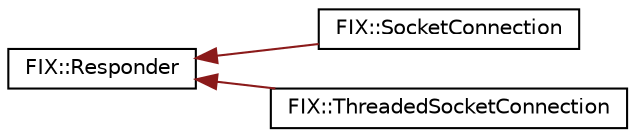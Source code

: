 digraph "Graphical Class Hierarchy"
{
  edge [fontname="Helvetica",fontsize="10",labelfontname="Helvetica",labelfontsize="10"];
  node [fontname="Helvetica",fontsize="10",shape=record];
  rankdir="LR";
  Node0 [label="FIX::Responder",height=0.2,width=0.4,color="black", fillcolor="white", style="filled",URL="$class_f_i_x_1_1_responder.html",tooltip="Interface implements sending on and disconnecting a transport. "];
  Node0 -> Node1 [dir="back",color="firebrick4",fontsize="10",style="solid",fontname="Helvetica"];
  Node1 [label="FIX::SocketConnection",height=0.2,width=0.4,color="black", fillcolor="white", style="filled",URL="$class_f_i_x_1_1_socket_connection.html",tooltip="Encapsulates a socket file descriptor (single-threaded). "];
  Node0 -> Node2 [dir="back",color="firebrick4",fontsize="10",style="solid",fontname="Helvetica"];
  Node2 [label="FIX::ThreadedSocketConnection",height=0.2,width=0.4,color="black", fillcolor="white", style="filled",URL="$class_f_i_x_1_1_threaded_socket_connection.html",tooltip="Encapsulates a socket file descriptor (multi-threaded). "];
}
